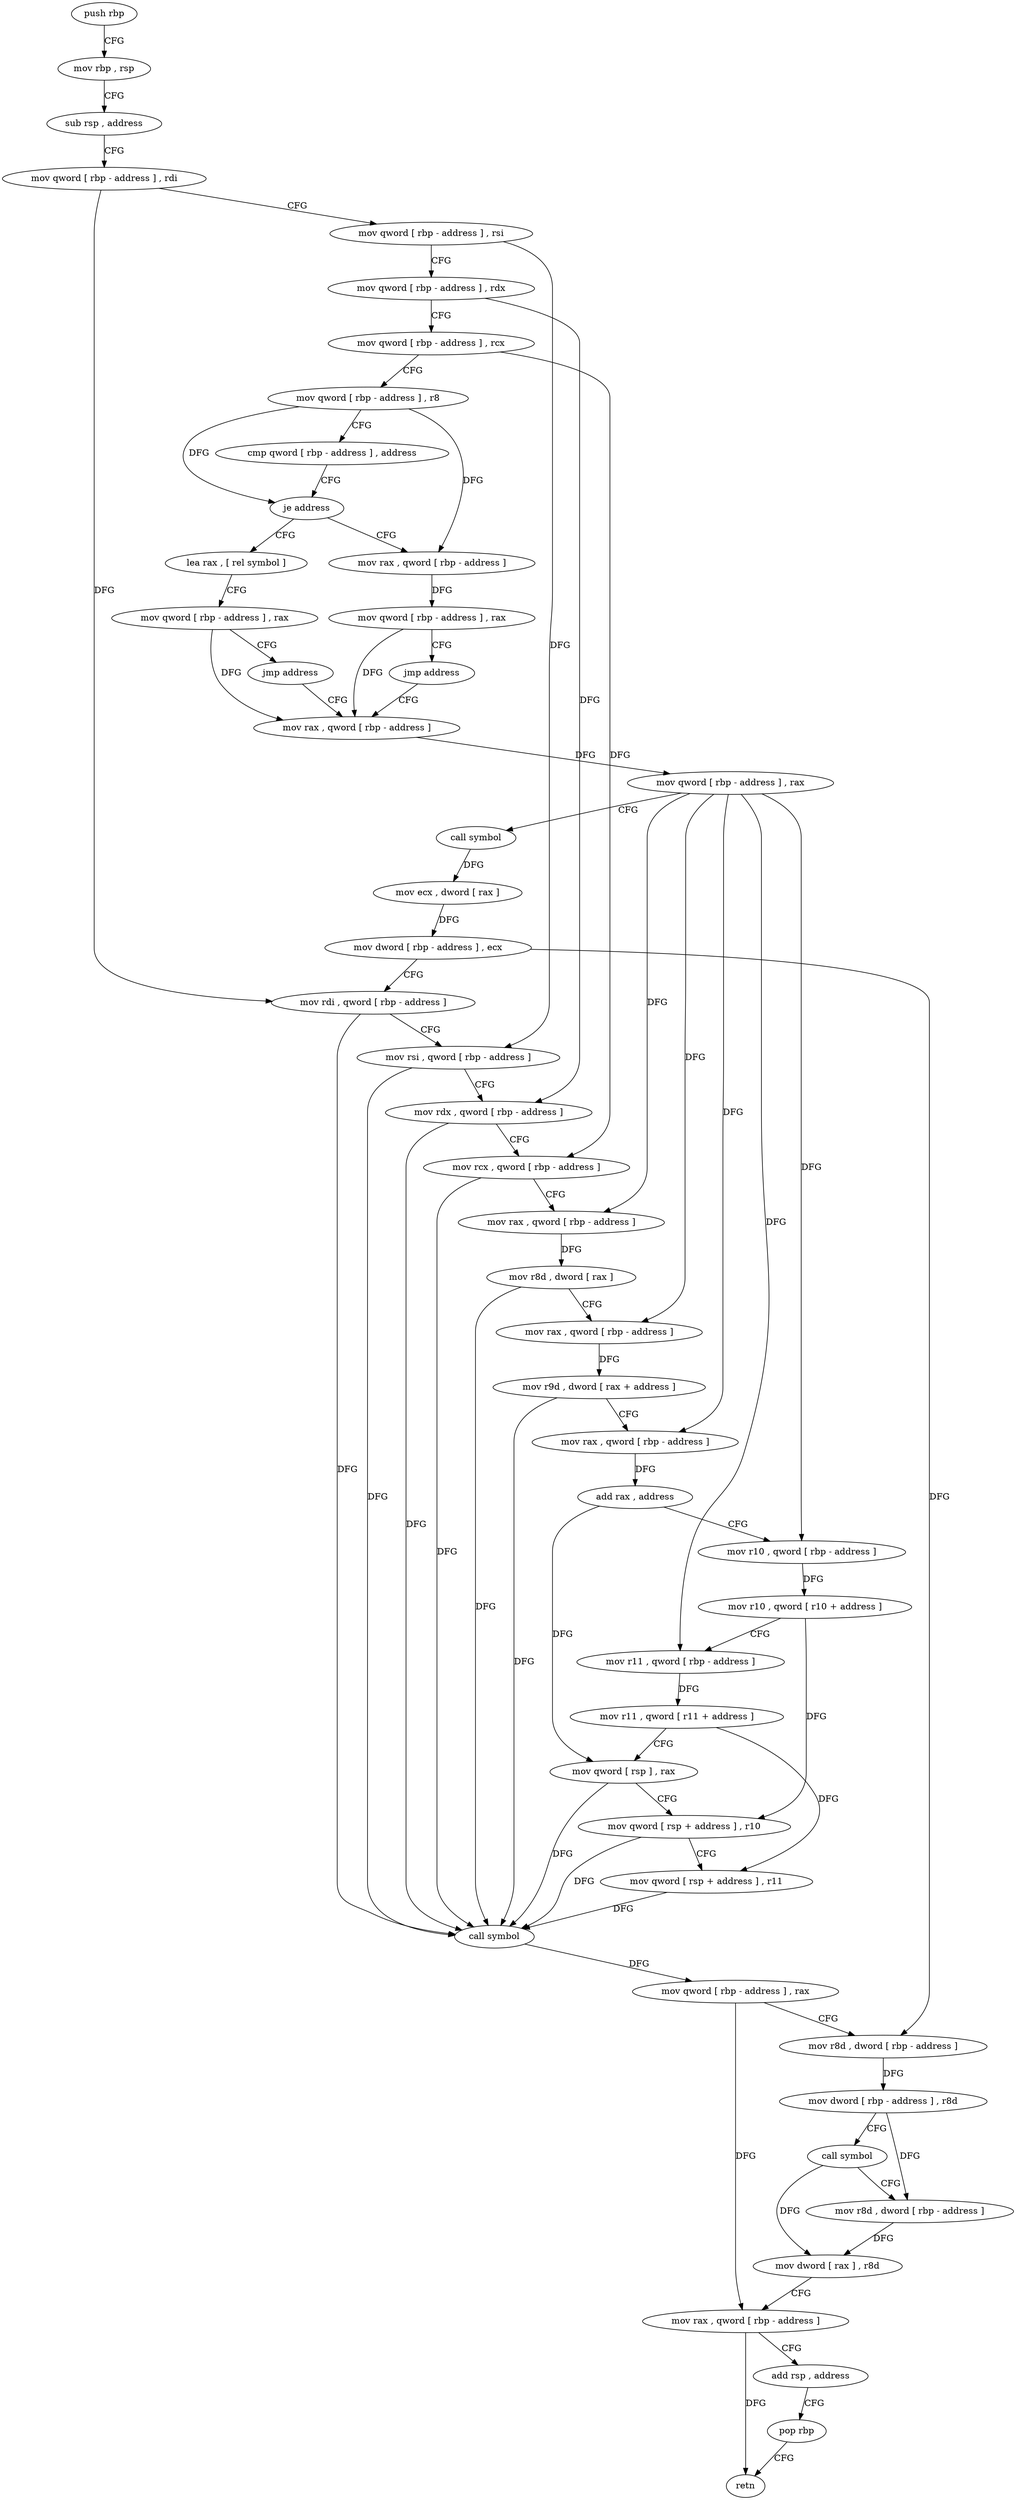 digraph "func" {
"4228208" [label = "push rbp" ]
"4228209" [label = "mov rbp , rsp" ]
"4228212" [label = "sub rsp , address" ]
"4228216" [label = "mov qword [ rbp - address ] , rdi" ]
"4228220" [label = "mov qword [ rbp - address ] , rsi" ]
"4228224" [label = "mov qword [ rbp - address ] , rdx" ]
"4228228" [label = "mov qword [ rbp - address ] , rcx" ]
"4228232" [label = "mov qword [ rbp - address ] , r8" ]
"4228236" [label = "cmp qword [ rbp - address ] , address" ]
"4228241" [label = "je address" ]
"4228260" [label = "lea rax , [ rel symbol ]" ]
"4228247" [label = "mov rax , qword [ rbp - address ]" ]
"4228267" [label = "mov qword [ rbp - address ] , rax" ]
"4228271" [label = "jmp address" ]
"4228276" [label = "mov rax , qword [ rbp - address ]" ]
"4228251" [label = "mov qword [ rbp - address ] , rax" ]
"4228255" [label = "jmp address" ]
"4228280" [label = "mov qword [ rbp - address ] , rax" ]
"4228284" [label = "call symbol" ]
"4228289" [label = "mov ecx , dword [ rax ]" ]
"4228291" [label = "mov dword [ rbp - address ] , ecx" ]
"4228294" [label = "mov rdi , qword [ rbp - address ]" ]
"4228298" [label = "mov rsi , qword [ rbp - address ]" ]
"4228302" [label = "mov rdx , qword [ rbp - address ]" ]
"4228306" [label = "mov rcx , qword [ rbp - address ]" ]
"4228310" [label = "mov rax , qword [ rbp - address ]" ]
"4228314" [label = "mov r8d , dword [ rax ]" ]
"4228317" [label = "mov rax , qword [ rbp - address ]" ]
"4228321" [label = "mov r9d , dword [ rax + address ]" ]
"4228325" [label = "mov rax , qword [ rbp - address ]" ]
"4228329" [label = "add rax , address" ]
"4228335" [label = "mov r10 , qword [ rbp - address ]" ]
"4228339" [label = "mov r10 , qword [ r10 + address ]" ]
"4228343" [label = "mov r11 , qword [ rbp - address ]" ]
"4228347" [label = "mov r11 , qword [ r11 + address ]" ]
"4228351" [label = "mov qword [ rsp ] , rax" ]
"4228355" [label = "mov qword [ rsp + address ] , r10" ]
"4228360" [label = "mov qword [ rsp + address ] , r11" ]
"4228365" [label = "call symbol" ]
"4228370" [label = "mov qword [ rbp - address ] , rax" ]
"4228374" [label = "mov r8d , dword [ rbp - address ]" ]
"4228378" [label = "mov dword [ rbp - address ] , r8d" ]
"4228382" [label = "call symbol" ]
"4228387" [label = "mov r8d , dword [ rbp - address ]" ]
"4228391" [label = "mov dword [ rax ] , r8d" ]
"4228394" [label = "mov rax , qword [ rbp - address ]" ]
"4228398" [label = "add rsp , address" ]
"4228402" [label = "pop rbp" ]
"4228403" [label = "retn" ]
"4228208" -> "4228209" [ label = "CFG" ]
"4228209" -> "4228212" [ label = "CFG" ]
"4228212" -> "4228216" [ label = "CFG" ]
"4228216" -> "4228220" [ label = "CFG" ]
"4228216" -> "4228294" [ label = "DFG" ]
"4228220" -> "4228224" [ label = "CFG" ]
"4228220" -> "4228298" [ label = "DFG" ]
"4228224" -> "4228228" [ label = "CFG" ]
"4228224" -> "4228302" [ label = "DFG" ]
"4228228" -> "4228232" [ label = "CFG" ]
"4228228" -> "4228306" [ label = "DFG" ]
"4228232" -> "4228236" [ label = "CFG" ]
"4228232" -> "4228241" [ label = "DFG" ]
"4228232" -> "4228247" [ label = "DFG" ]
"4228236" -> "4228241" [ label = "CFG" ]
"4228241" -> "4228260" [ label = "CFG" ]
"4228241" -> "4228247" [ label = "CFG" ]
"4228260" -> "4228267" [ label = "CFG" ]
"4228247" -> "4228251" [ label = "DFG" ]
"4228267" -> "4228271" [ label = "CFG" ]
"4228267" -> "4228276" [ label = "DFG" ]
"4228271" -> "4228276" [ label = "CFG" ]
"4228276" -> "4228280" [ label = "DFG" ]
"4228251" -> "4228255" [ label = "CFG" ]
"4228251" -> "4228276" [ label = "DFG" ]
"4228255" -> "4228276" [ label = "CFG" ]
"4228280" -> "4228284" [ label = "CFG" ]
"4228280" -> "4228310" [ label = "DFG" ]
"4228280" -> "4228317" [ label = "DFG" ]
"4228280" -> "4228325" [ label = "DFG" ]
"4228280" -> "4228335" [ label = "DFG" ]
"4228280" -> "4228343" [ label = "DFG" ]
"4228284" -> "4228289" [ label = "DFG" ]
"4228289" -> "4228291" [ label = "DFG" ]
"4228291" -> "4228294" [ label = "CFG" ]
"4228291" -> "4228374" [ label = "DFG" ]
"4228294" -> "4228298" [ label = "CFG" ]
"4228294" -> "4228365" [ label = "DFG" ]
"4228298" -> "4228302" [ label = "CFG" ]
"4228298" -> "4228365" [ label = "DFG" ]
"4228302" -> "4228306" [ label = "CFG" ]
"4228302" -> "4228365" [ label = "DFG" ]
"4228306" -> "4228310" [ label = "CFG" ]
"4228306" -> "4228365" [ label = "DFG" ]
"4228310" -> "4228314" [ label = "DFG" ]
"4228314" -> "4228317" [ label = "CFG" ]
"4228314" -> "4228365" [ label = "DFG" ]
"4228317" -> "4228321" [ label = "DFG" ]
"4228321" -> "4228325" [ label = "CFG" ]
"4228321" -> "4228365" [ label = "DFG" ]
"4228325" -> "4228329" [ label = "DFG" ]
"4228329" -> "4228335" [ label = "CFG" ]
"4228329" -> "4228351" [ label = "DFG" ]
"4228335" -> "4228339" [ label = "DFG" ]
"4228339" -> "4228343" [ label = "CFG" ]
"4228339" -> "4228355" [ label = "DFG" ]
"4228343" -> "4228347" [ label = "DFG" ]
"4228347" -> "4228351" [ label = "CFG" ]
"4228347" -> "4228360" [ label = "DFG" ]
"4228351" -> "4228355" [ label = "CFG" ]
"4228351" -> "4228365" [ label = "DFG" ]
"4228355" -> "4228360" [ label = "CFG" ]
"4228355" -> "4228365" [ label = "DFG" ]
"4228360" -> "4228365" [ label = "DFG" ]
"4228365" -> "4228370" [ label = "DFG" ]
"4228370" -> "4228374" [ label = "CFG" ]
"4228370" -> "4228394" [ label = "DFG" ]
"4228374" -> "4228378" [ label = "DFG" ]
"4228378" -> "4228382" [ label = "CFG" ]
"4228378" -> "4228387" [ label = "DFG" ]
"4228382" -> "4228387" [ label = "CFG" ]
"4228382" -> "4228391" [ label = "DFG" ]
"4228387" -> "4228391" [ label = "DFG" ]
"4228391" -> "4228394" [ label = "CFG" ]
"4228394" -> "4228398" [ label = "CFG" ]
"4228394" -> "4228403" [ label = "DFG" ]
"4228398" -> "4228402" [ label = "CFG" ]
"4228402" -> "4228403" [ label = "CFG" ]
}
